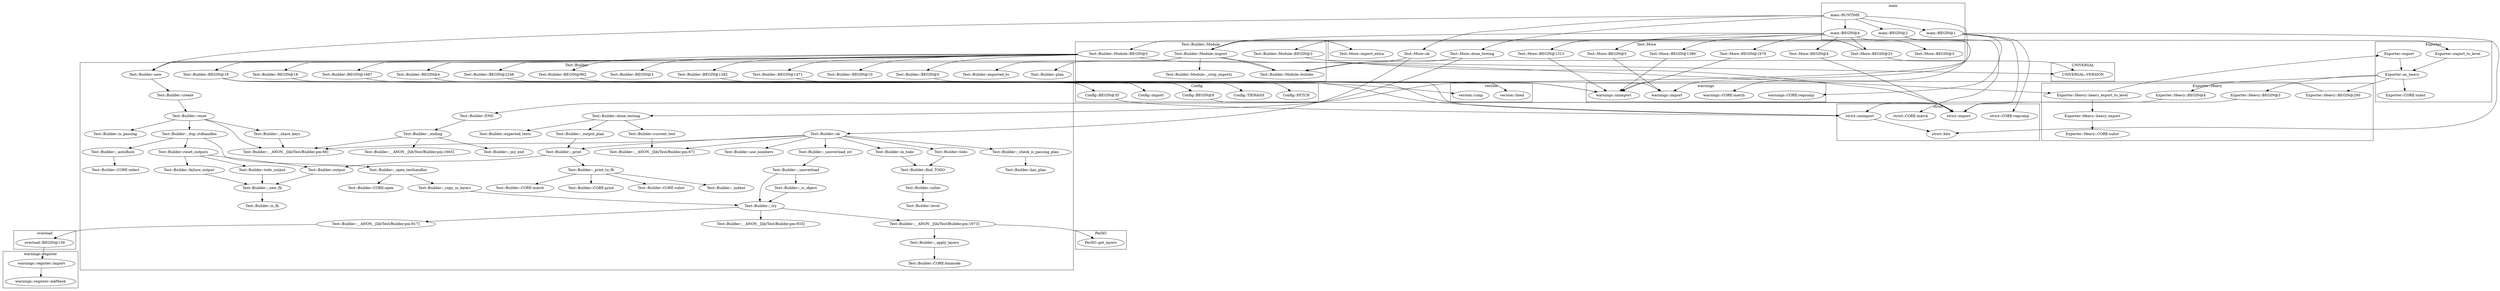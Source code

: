 digraph {
graph [overlap=false]
subgraph cluster_warnings_register {
	label="warnings::register";
	"warnings::register::import";
	"warnings::register::mkMask";
}
subgraph cluster_strict {
	label="strict";
	"strict::CORE:match";
	"strict::unimport";
	"strict::bits";
	"strict::import";
	"strict::CORE:regcomp";
}
subgraph cluster_Test_More {
	label="Test::More";
	"Test::More::BEGIN@1313";
	"Test::More::ok";
	"Test::More::BEGIN@5";
	"Test::More::BEGIN@4";
	"Test::More::BEGIN@1390";
	"Test::More::done_testing";
	"Test::More::BEGIN@1679";
	"Test::More::BEGIN@3";
	"Test::More::BEGIN@23";
	"Test::More::import_extra";
}
subgraph cluster_UNIVERSAL {
	label="UNIVERSAL";
	"UNIVERSAL::VERSION";
}
subgraph cluster_Config {
	label="Config";
	"Config::FETCH";
	"Config::TIEHASH";
	"Config::BEGIN@35";
	"Config::import";
	"Config::BEGIN@9";
}
subgraph cluster_PerlIO {
	label="PerlIO";
	"PerlIO::get_layers";
}
subgraph cluster_warnings {
	label="warnings";
	"warnings::CORE:match";
	"warnings::import";
	"warnings::unimport";
	"warnings::CORE:regcomp";
}
subgraph cluster_main {
	label="main";
	"main::BEGIN@4";
	"main::BEGIN@2";
	"main::RUNTIME";
	"main::BEGIN@1";
}
subgraph cluster_Test_Builder_Module {
	label="Test::Builder::Module";
	"Test::Builder::Module::BEGIN@3";
	"Test::Builder::Module::builder";
	"Test::Builder::Module::_strip_imports";
	"Test::Builder::Module::import";
	"Test::Builder::Module::BEGIN@5";
}
subgraph cluster_Test_Builder {
	label="Test::Builder";
	"Test::Builder::is_fh";
	"Test::Builder::failure_output";
	"Test::Builder::__ANON__[lib/Test/Builder.pm:1665]";
	"Test::Builder::ok";
	"Test::Builder::_share_keys";
	"Test::Builder::CORE:select";
	"Test::Builder::_ending";
	"Test::Builder::_is_object";
	"Test::Builder::CORE:open";
	"Test::Builder::END";
	"Test::Builder::BEGIN@3";
	"Test::Builder::expected_tests";
	"Test::Builder::__ANON__[lib/Test/Builder.pm:67]";
	"Test::Builder::caller";
	"Test::Builder::_print";
	"Test::Builder::_dup_stdhandles";
	"Test::Builder::_apply_layers";
	"Test::Builder::BEGIN@1282";
	"Test::Builder::BEGIN@19";
	"Test::Builder::_check_is_passing_plan";
	"Test::Builder::current_test";
	"Test::Builder::reset_outputs";
	"Test::Builder::_autoflush";
	"Test::Builder::use_numbers";
	"Test::Builder::BEGIN@18";
	"Test::Builder::_open_testhandles";
	"Test::Builder::BEGIN@1667";
	"Test::Builder::_copy_io_layers";
	"Test::Builder::CORE:match";
	"Test::Builder::BEGIN@4";
	"Test::Builder::_print_to_fh";
	"Test::Builder::plan";
	"Test::Builder::__ANON__[lib/Test/Builder.pm:917]";
	"Test::Builder::has_plan";
	"Test::Builder::BEGIN@2248";
	"Test::Builder::done_testing";
	"Test::Builder::_my_exit";
	"Test::Builder::_try";
	"Test::Builder::in_todo";
	"Test::Builder::todo_output";
	"Test::Builder::is_passing";
	"Test::Builder::BEGIN@10";
	"Test::Builder::BEGIN@1471";
	"Test::Builder::_unoverload";
	"Test::Builder::_new_fh";
	"Test::Builder::CORE:binmode";
	"Test::Builder::exported_to";
	"Test::Builder::_output_plan";
	"Test::Builder::BEGIN@962";
	"Test::Builder::find_TODO";
	"Test::Builder::level";
	"Test::Builder::CORE:print";
	"Test::Builder::__ANON__[lib/Test/Builder.pm:933]";
	"Test::Builder::BEGIN@5";
	"Test::Builder::_unoverload_str";
	"Test::Builder::__ANON__[lib/Test/Builder.pm:66]";
	"Test::Builder::__ANON__[lib/Test/Builder.pm:1973]";
	"Test::Builder::todo";
	"Test::Builder::create";
	"Test::Builder::CORE:subst";
	"Test::Builder::_indent";
	"Test::Builder::reset";
	"Test::Builder::output";
	"Test::Builder::new";
}
subgraph cluster_Exporter_Heavy {
	label="Exporter::Heavy";
	"Exporter::Heavy::CORE:subst";
	"Exporter::Heavy::heavy_export";
	"Exporter::Heavy::heavy_export_to_level";
	"Exporter::Heavy::BEGIN@200";
	"Exporter::Heavy::BEGIN@3";
	"Exporter::Heavy::BEGIN@4";
}
subgraph cluster_Exporter {
	label="Exporter";
	"Exporter::export_to_level";
	"Exporter::export";
	"Exporter::as_heavy";
	"Exporter::CORE:subst";
}
subgraph cluster_overload {
	label="overload";
	"overload::BEGIN@139";
}
subgraph cluster_version {
	label="version";
	"version::(bool";
	"version::(cmp";
}
"Test::Builder::done_testing" -> "Test::Builder::current_test";
"Test::Builder::Module::import" -> "Test::More::import_extra";
"Test::Builder::_dup_stdhandles" -> "Test::Builder::reset_outputs";
"Exporter::as_heavy" -> "Exporter::Heavy::BEGIN@3";
"Test::More::BEGIN@23" -> "Test::Builder::Module::BEGIN@5";
"main::BEGIN@4" -> "Test::More::BEGIN@1679";
"Test::Builder::BEGIN@19" -> "version::(bool";
"Test::Builder::Module::BEGIN@5" -> "Test::Builder::BEGIN@19";
"Exporter::export" -> "Exporter::as_heavy";
"Exporter::export_to_level" -> "Exporter::as_heavy";
"main::RUNTIME" -> "main::BEGIN@1";
"Test::Builder::ok" -> "Test::Builder::_check_is_passing_plan";
"main::BEGIN@2" -> "warnings::CORE:match";
"Test::More::BEGIN@5" -> "warnings::import";
"Test::Builder::BEGIN@5" -> "warnings::import";
"main::BEGIN@2" -> "warnings::import";
"Test::Builder::BEGIN@19" -> "Config::BEGIN@35";
"Exporter::as_heavy" -> "Exporter::Heavy::BEGIN@4";
"Test::Builder::Module::BEGIN@5" -> "Test::Builder::BEGIN@1667";
"Exporter::as_heavy" -> "Exporter::CORE:subst";
"Test::More::done_testing" -> "Test::Builder::Module::builder";
"Test::More::ok" -> "Test::Builder::Module::builder";
"Test::Builder::Module::import" -> "Test::Builder::Module::builder";
"Test::More::BEGIN@23" -> "UNIVERSAL::VERSION";
"Test::Builder::Module::BEGIN@5" -> "UNIVERSAL::VERSION";
"Test::Builder::_dup_stdhandles" -> "Test::Builder::_open_testhandles";
"main::RUNTIME" -> "Test::More::ok";
"Test::Builder::Module::BEGIN@5" -> "Test::Builder::BEGIN@18";
"Test::Builder::ok" -> "Test::Builder::use_numbers";
"Test::Builder::_dup_stdhandles" -> "Test::Builder::_autoflush";
"Test::Builder::done_testing" -> "Test::Builder::expected_tests";
"main::BEGIN@1" -> "strict::CORE:regcomp";
"main::RUNTIME" -> "Test::Builder::END";
"Test::Builder::_open_testhandles" -> "Test::Builder::CORE:open";
"main::BEGIN@4" -> "Test::More::BEGIN@23";
"Test::Builder::_unoverload" -> "Test::Builder::_is_object";
"Test::Builder::Module::BEGIN@5" -> "Test::Builder::BEGIN@3";
"Test::More::ok" -> "Test::Builder::ok";
"Test::Builder::reset" -> "Test::Builder::_share_keys";
"Test::Builder::_autoflush" -> "Test::Builder::CORE:select";
"Test::Builder::BEGIN@19" -> "Config::BEGIN@9";
"Test::Builder::END" -> "Test::Builder::_ending";
"Exporter::Heavy::heavy_export_to_level" -> "Exporter::export";
"overload::BEGIN@139" -> "warnings::register::import";
"Test::Builder::_new_fh" -> "Test::Builder::is_fh";
"Test::Builder::_ending" -> "Test::Builder::__ANON__[lib/Test/Builder.pm:1665]";
"Test::Builder::reset_outputs" -> "Test::Builder::failure_output";
"warnings::register::import" -> "warnings::register::mkMask";
"Test::Builder::Module::BEGIN@5" -> "Test::Builder::BEGIN@1282";
"strict::unimport" -> "strict::bits";
"main::BEGIN@1" -> "strict::bits";
"Test::Builder::__ANON__[lib/Test/Builder.pm:1973]" -> "Test::Builder::_apply_layers";
"Test::Builder::reset" -> "Test::Builder::_dup_stdhandles";
"Test::Builder::__ANON__[lib/Test/Builder.pm:1973]" -> "PerlIO::get_layers";
"Test::Builder::ok" -> "Test::Builder::_print";
"Test::Builder::_output_plan" -> "Test::Builder::_print";
"Test::Builder::Module::import" -> "Test::Builder::Module::_strip_imports";
"main::BEGIN@4" -> "Test::More::BEGIN@1390";
"Test::Builder::find_TODO" -> "Test::Builder::caller";
"Test::More::BEGIN@23" -> "Test::Builder::Module::BEGIN@3";
"main::BEGIN@4" -> "Test::More::BEGIN@5";
"Test::More::BEGIN@23" -> "Test::Builder::Module::import";
"main::BEGIN@4" -> "Test::Builder::Module::import";
"Test::Builder::ok" -> "Test::Builder::__ANON__[lib/Test/Builder.pm:67]";
"Test::Builder::current_test" -> "Test::Builder::__ANON__[lib/Test/Builder.pm:67]";
"Test::Builder::BEGIN@18" -> "Config::FETCH";
"Test::Builder::__ANON__[lib/Test/Builder.pm:917]" -> "overload::BEGIN@139";
"Test::Builder::Module::BEGIN@5" -> "Test::Builder::BEGIN@5";
"Test::Builder::ok" -> "Test::Builder::_unoverload_str";
"Test::Builder::reset" -> "Test::Builder::__ANON__[lib/Test/Builder.pm:66]";
"Test::Builder::_share_keys" -> "Test::Builder::__ANON__[lib/Test/Builder.pm:66]";
"Test::Builder::_ending" -> "Test::Builder::__ANON__[lib/Test/Builder.pm:66]";
"Test::Builder::ok" -> "Test::Builder::__ANON__[lib/Test/Builder.pm:66]";
"Test::Builder::_try" -> "Test::Builder::__ANON__[lib/Test/Builder.pm:933]";
"Test::Builder::ok" -> "Test::Builder::todo";
"Test::Builder::_try" -> "Test::Builder::__ANON__[lib/Test/Builder.pm:1973]";
"main::RUNTIME" -> "main::BEGIN@4";
"Test::Builder::in_todo" -> "Test::Builder::find_TODO";
"Test::Builder::todo" -> "Test::Builder::find_TODO";
"Test::Builder::BEGIN@19" -> "version::(cmp";
"Test::Builder::_print_to_fh" -> "Test::Builder::CORE:print";
"Test::Builder::caller" -> "Test::Builder::level";
"Test::Builder::Module::import" -> "Test::Builder::exported_to";
"Test::Builder::Module::BEGIN@5" -> "Test::Builder::BEGIN@962";
"Test::Builder::done_testing" -> "Test::Builder::_output_plan";
"Test::Builder::_unoverload_str" -> "Test::Builder::_unoverload";
"Test::Builder::failure_output" -> "Test::Builder::_new_fh";
"Test::Builder::output" -> "Test::Builder::_new_fh";
"Test::Builder::todo_output" -> "Test::Builder::_new_fh";
"main::BEGIN@4" -> "Test::More::BEGIN@1313";
"Test::Builder::_apply_layers" -> "Test::Builder::CORE:binmode";
"Test::Builder::Module::import" -> "Exporter::Heavy::heavy_export_to_level";
"Test::Builder::Module::BEGIN@5" -> "Test::Builder::new";
"Test::Builder::Module::builder" -> "Test::Builder::new";
"main::RUNTIME" -> "Test::Builder::new";
"Exporter::Heavy::heavy_export" -> "Exporter::Heavy::CORE:subst";
"Test::Builder::_print_to_fh" -> "Test::Builder::_indent";
"Test::Builder::BEGIN@1282" -> "warnings::unimport";
"Exporter::Heavy::BEGIN@200" -> "warnings::unimport";
"Test::Builder::BEGIN@962" -> "warnings::unimport";
"Test::More::BEGIN@1390" -> "warnings::unimport";
"Test::Builder::BEGIN@1471" -> "warnings::unimport";
"Test::More::BEGIN@1679" -> "warnings::unimport";
"Test::More::BEGIN@1313" -> "warnings::unimport";
"Test::Builder::create" -> "Test::Builder::reset";
"Test::Builder::_print" -> "Test::Builder::output";
"Test::Builder::reset_outputs" -> "Test::Builder::output";
"Test::Builder::Module::import" -> "Exporter::export_to_level";
"main::RUNTIME" -> "Test::More::done_testing";
"Test::Builder::_print_to_fh" -> "Test::Builder::CORE:subst";
"Test::Builder::BEGIN@19" -> "Config::import";
"Exporter::Heavy::heavy_export_to_level" -> "Exporter::Heavy::heavy_export";
"Test::Builder::new" -> "Test::Builder::create";
"Test::Builder::BEGIN@2248" -> "strict::unimport";
"Config::BEGIN@35" -> "strict::unimport";
"Test::Builder::BEGIN@1667" -> "strict::unimport";
"Exporter::Heavy::BEGIN@4" -> "strict::unimport";
"main::BEGIN@1" -> "strict::CORE:match";
"main::RUNTIME" -> "main::BEGIN@2";
"Test::Builder::_check_is_passing_plan" -> "Test::Builder::has_plan";
"Test::Builder::_try" -> "Test::Builder::__ANON__[lib/Test/Builder.pm:917]";
"Test::Builder::Module::import" -> "Test::Builder::plan";
"main::BEGIN@4" -> "Test::More::BEGIN@3";
"Test::Builder::_print" -> "Test::Builder::_print_to_fh";
"Test::Builder::Module::BEGIN@5" -> "Test::Builder::BEGIN@4";
"main::BEGIN@4" -> "Test::More::BEGIN@4";
"Test::Builder::_open_testhandles" -> "Test::Builder::_copy_io_layers";
"Test::Builder::_print_to_fh" -> "Test::Builder::CORE:match";
"main::BEGIN@2" -> "warnings::CORE:regcomp";
"Test::Builder::BEGIN@4" -> "strict::import";
"Config::BEGIN@9" -> "strict::import";
"Exporter::Heavy::BEGIN@3" -> "strict::import";
"Test::Builder::Module::BEGIN@3" -> "strict::import";
"Test::More::BEGIN@4" -> "strict::import";
"main::BEGIN@1" -> "strict::import";
"Exporter::as_heavy" -> "Exporter::Heavy::BEGIN@200";
"Test::Builder::Module::BEGIN@5" -> "Test::Builder::BEGIN@10";
"Test::Builder::Module::BEGIN@5" -> "Test::Builder::BEGIN@1471";
"Test::Builder::ok" -> "Test::Builder::in_todo";
"Test::Builder::reset" -> "Test::Builder::is_passing";
"Test::Builder::BEGIN@19" -> "Config::TIEHASH";
"Test::Builder::reset_outputs" -> "Test::Builder::todo_output";
"Test::Builder::_ending" -> "Test::Builder::_my_exit";
"Test::Builder::_copy_io_layers" -> "Test::Builder::_try";
"Test::Builder::_is_object" -> "Test::Builder::_try";
"Test::Builder::_unoverload" -> "Test::Builder::_try";
"Test::More::done_testing" -> "Test::Builder::done_testing";
"Test::Builder::Module::BEGIN@5" -> "Test::Builder::BEGIN@2248";
}
